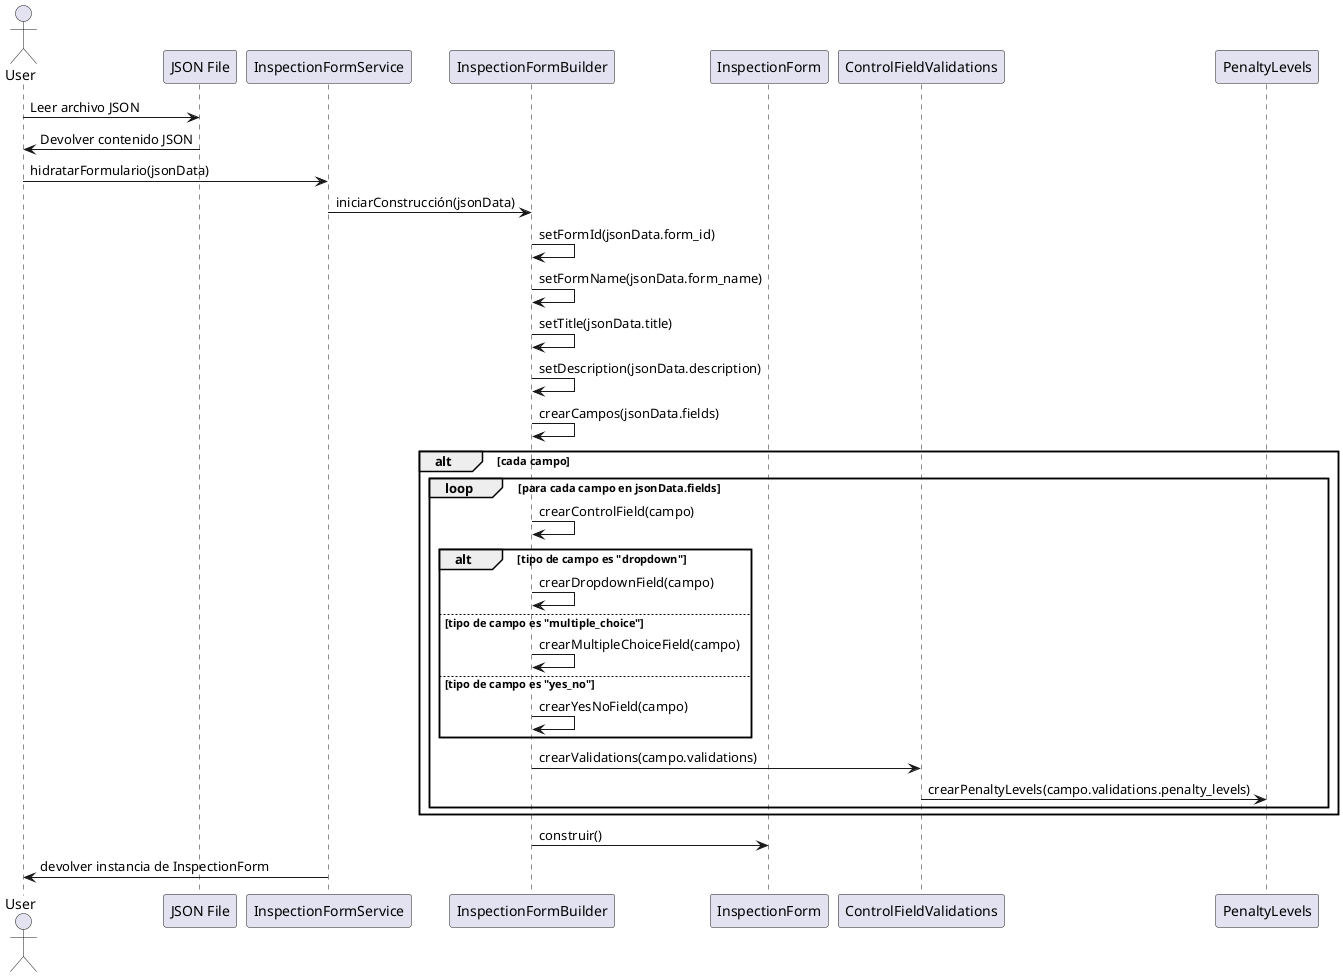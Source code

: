 @startuml
actor User
participant "JSON File" as JsonFile
participant "InspectionFormService" as FormService
participant "InspectionFormBuilder" as FormBuilder
participant "InspectionForm" as Form
participant "ControlFieldValidations" as Validations
participant "PenaltyLevels" as PenaltyLevels

User -> JsonFile: Leer archivo JSON
JsonFile -> User: Devolver contenido JSON
User -> FormService: hidratarFormulario(jsonData)
FormService -> FormBuilder: iniciarConstrucción(jsonData)
FormBuilder -> FormBuilder: setFormId(jsonData.form_id)
FormBuilder -> FormBuilder: setFormName(jsonData.form_name)
FormBuilder -> FormBuilder: setTitle(jsonData.title)
FormBuilder -> FormBuilder: setDescription(jsonData.description)
FormBuilder -> FormBuilder: crearCampos(jsonData.fields)

alt cada campo
    loop para cada campo en jsonData.fields
        FormBuilder -> FormBuilder: crearControlField(campo)
        alt tipo de campo es "dropdown"
            FormBuilder -> FormBuilder: crearDropdownField(campo)
        else tipo de campo es "multiple_choice"
            FormBuilder -> FormBuilder: crearMultipleChoiceField(campo)
        else tipo de campo es "yes_no"
            FormBuilder -> FormBuilder: crearYesNoField(campo)
        end
        FormBuilder -> Validations: crearValidations(campo.validations)
        Validations -> PenaltyLevels: crearPenaltyLevels(campo.validations.penalty_levels)
    end
end

FormBuilder -> Form: construir()

FormService -> User: devolver instancia de InspectionForm
@enduml
